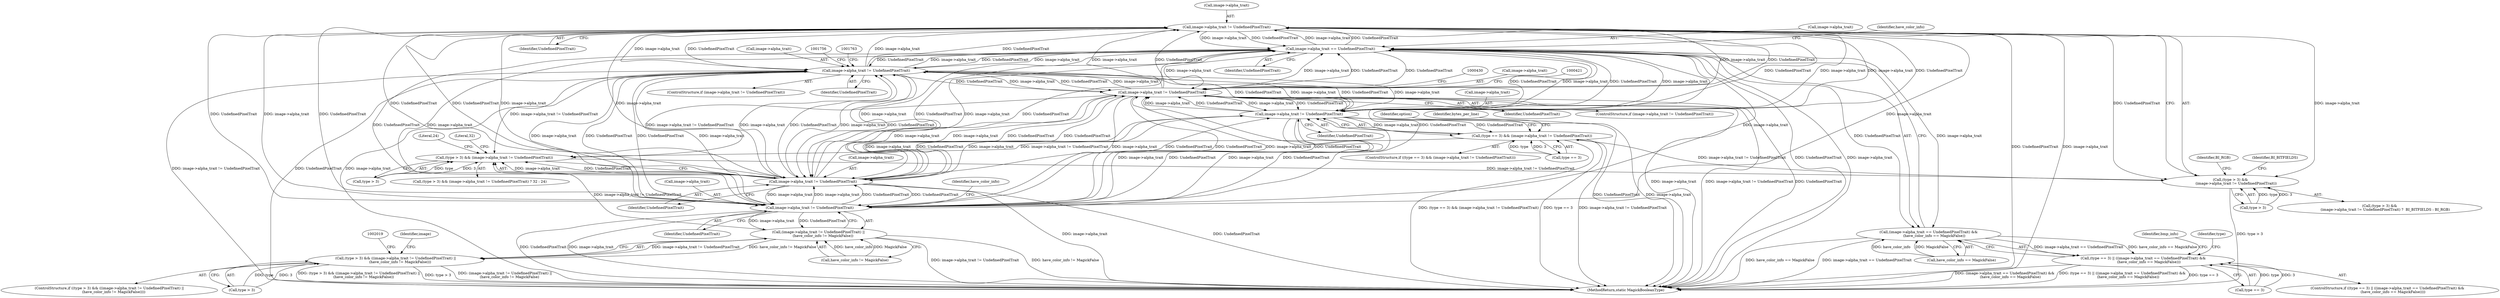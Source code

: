 digraph "0_ImageMagick_4cc6ec8a4197d4c008577127736bf7985d632323@pointer" {
"1000531" [label="(Call,image->alpha_trait != UndefinedPixelTrait)"];
"1000625" [label="(Call,image->alpha_trait == UndefinedPixelTrait)"];
"1001750" [label="(Call,image->alpha_trait != UndefinedPixelTrait)"];
"1000415" [label="(Call,image->alpha_trait != UndefinedPixelTrait)"];
"1000543" [label="(Call,image->alpha_trait != UndefinedPixelTrait)"];
"1000531" [label="(Call,image->alpha_trait != UndefinedPixelTrait)"];
"1002009" [label="(Call,image->alpha_trait != UndefinedPixelTrait)"];
"1000513" [label="(Call,image->alpha_trait != UndefinedPixelTrait)"];
"1000509" [label="(Call,(type > 3) && (image->alpha_trait != UndefinedPixelTrait))"];
"1000527" [label="(Call,(type > 3) &&\n          (image->alpha_trait != UndefinedPixelTrait))"];
"1000539" [label="(Call,(type == 3) && (image->alpha_trait != UndefinedPixelTrait))"];
"1000624" [label="(Call,(image->alpha_trait == UndefinedPixelTrait) &&\n          (have_color_info == MagickFalse))"];
"1000620" [label="(Call,(type == 3) || ((image->alpha_trait == UndefinedPixelTrait) &&\n          (have_color_info == MagickFalse)))"];
"1002008" [label="(Call,(image->alpha_trait != UndefinedPixelTrait) ||\n        (have_color_info != MagickFalse))"];
"1002004" [label="(Call,(type > 3) && ((image->alpha_trait != UndefinedPixelTrait) ||\n        (have_color_info != MagickFalse)))"];
"1000630" [label="(Call,have_color_info == MagickFalse)"];
"1000510" [label="(Call,type > 3)"];
"1002003" [label="(ControlStructure,if ((type > 3) && ((image->alpha_trait != UndefinedPixelTrait) ||\n        (have_color_info != MagickFalse))))"];
"1000535" [label="(Identifier,UndefinedPixelTrait)"];
"1000620" [label="(Call,(type == 3) || ((image->alpha_trait == UndefinedPixelTrait) &&\n          (have_color_info == MagickFalse)))"];
"1000647" [label="(Identifier,bmp_info)"];
"1000629" [label="(Identifier,UndefinedPixelTrait)"];
"1002005" [label="(Call,type > 3)"];
"1000416" [label="(Call,image->alpha_trait)"];
"1000540" [label="(Call,type == 3)"];
"1000544" [label="(Call,image->alpha_trait)"];
"1002015" [label="(Identifier,have_color_info)"];
"1000531" [label="(Call,image->alpha_trait != UndefinedPixelTrait)"];
"1000550" [label="(Identifier,option)"];
"1001750" [label="(Call,image->alpha_trait != UndefinedPixelTrait)"];
"1000536" [label="(Identifier,BI_BITFIELDS)"];
"1000517" [label="(Identifier,UndefinedPixelTrait)"];
"1000547" [label="(Identifier,UndefinedPixelTrait)"];
"1002010" [label="(Call,image->alpha_trait)"];
"1000519" [label="(Literal,24)"];
"1000563" [label="(Identifier,bytes_per_line)"];
"1000509" [label="(Call,(type > 3) && (image->alpha_trait != UndefinedPixelTrait))"];
"1002008" [label="(Call,(image->alpha_trait != UndefinedPixelTrait) ||\n        (have_color_info != MagickFalse))"];
"1002013" [label="(Identifier,UndefinedPixelTrait)"];
"1000528" [label="(Call,type > 3)"];
"1000539" [label="(Call,(type == 3) && (image->alpha_trait != UndefinedPixelTrait))"];
"1000635" [label="(Identifier,type)"];
"1000508" [label="(Call,(type > 3) && (image->alpha_trait != UndefinedPixelTrait) ? 32 : 24)"];
"1002009" [label="(Call,image->alpha_trait != UndefinedPixelTrait)"];
"1000518" [label="(Literal,32)"];
"1002596" [label="(MethodReturn,static MagickBooleanType)"];
"1000631" [label="(Identifier,have_color_info)"];
"1001751" [label="(Call,image->alpha_trait)"];
"1002323" [label="(Identifier,image)"];
"1001749" [label="(ControlStructure,if (image->alpha_trait != UndefinedPixelTrait))"];
"1002004" [label="(Call,(type > 3) && ((image->alpha_trait != UndefinedPixelTrait) ||\n        (have_color_info != MagickFalse)))"];
"1000526" [label="(Call,(type > 3) &&\n          (image->alpha_trait != UndefinedPixelTrait) ?  BI_BITFIELDS : BI_RGB)"];
"1000625" [label="(Call,image->alpha_trait == UndefinedPixelTrait)"];
"1000626" [label="(Call,image->alpha_trait)"];
"1000538" [label="(ControlStructure,if ((type == 3) && (image->alpha_trait != UndefinedPixelTrait)))"];
"1000619" [label="(ControlStructure,if ((type == 3) || ((image->alpha_trait == UndefinedPixelTrait) &&\n          (have_color_info == MagickFalse))))"];
"1000543" [label="(Call,image->alpha_trait != UndefinedPixelTrait)"];
"1002014" [label="(Call,have_color_info != MagickFalse)"];
"1000527" [label="(Call,(type > 3) &&\n          (image->alpha_trait != UndefinedPixelTrait))"];
"1000415" [label="(Call,image->alpha_trait != UndefinedPixelTrait)"];
"1000532" [label="(Call,image->alpha_trait)"];
"1000513" [label="(Call,image->alpha_trait != UndefinedPixelTrait)"];
"1001754" [label="(Identifier,UndefinedPixelTrait)"];
"1000537" [label="(Identifier,BI_RGB)"];
"1000419" [label="(Identifier,UndefinedPixelTrait)"];
"1000621" [label="(Call,type == 3)"];
"1000514" [label="(Call,image->alpha_trait)"];
"1000624" [label="(Call,(image->alpha_trait == UndefinedPixelTrait) &&\n          (have_color_info == MagickFalse))"];
"1000414" [label="(ControlStructure,if (image->alpha_trait != UndefinedPixelTrait))"];
"1000531" -> "1000527"  [label="AST: "];
"1000531" -> "1000535"  [label="CFG: "];
"1000532" -> "1000531"  [label="AST: "];
"1000535" -> "1000531"  [label="AST: "];
"1000527" -> "1000531"  [label="CFG: "];
"1000531" -> "1002596"  [label="DDG: UndefinedPixelTrait"];
"1000531" -> "1002596"  [label="DDG: image->alpha_trait"];
"1000531" -> "1000415"  [label="DDG: image->alpha_trait"];
"1000531" -> "1000415"  [label="DDG: UndefinedPixelTrait"];
"1000531" -> "1000513"  [label="DDG: image->alpha_trait"];
"1000531" -> "1000513"  [label="DDG: UndefinedPixelTrait"];
"1000531" -> "1000527"  [label="DDG: image->alpha_trait"];
"1000531" -> "1000527"  [label="DDG: UndefinedPixelTrait"];
"1000625" -> "1000531"  [label="DDG: image->alpha_trait"];
"1000625" -> "1000531"  [label="DDG: UndefinedPixelTrait"];
"1001750" -> "1000531"  [label="DDG: image->alpha_trait"];
"1001750" -> "1000531"  [label="DDG: UndefinedPixelTrait"];
"1000415" -> "1000531"  [label="DDG: image->alpha_trait"];
"1000415" -> "1000531"  [label="DDG: UndefinedPixelTrait"];
"1000543" -> "1000531"  [label="DDG: image->alpha_trait"];
"1000543" -> "1000531"  [label="DDG: UndefinedPixelTrait"];
"1002009" -> "1000531"  [label="DDG: image->alpha_trait"];
"1002009" -> "1000531"  [label="DDG: UndefinedPixelTrait"];
"1000513" -> "1000531"  [label="DDG: image->alpha_trait"];
"1000513" -> "1000531"  [label="DDG: UndefinedPixelTrait"];
"1000531" -> "1000543"  [label="DDG: image->alpha_trait"];
"1000531" -> "1000543"  [label="DDG: UndefinedPixelTrait"];
"1000531" -> "1000625"  [label="DDG: image->alpha_trait"];
"1000531" -> "1000625"  [label="DDG: UndefinedPixelTrait"];
"1000531" -> "1001750"  [label="DDG: image->alpha_trait"];
"1000531" -> "1001750"  [label="DDG: UndefinedPixelTrait"];
"1000531" -> "1002009"  [label="DDG: image->alpha_trait"];
"1000531" -> "1002009"  [label="DDG: UndefinedPixelTrait"];
"1000625" -> "1000624"  [label="AST: "];
"1000625" -> "1000629"  [label="CFG: "];
"1000626" -> "1000625"  [label="AST: "];
"1000629" -> "1000625"  [label="AST: "];
"1000631" -> "1000625"  [label="CFG: "];
"1000624" -> "1000625"  [label="CFG: "];
"1000625" -> "1002596"  [label="DDG: UndefinedPixelTrait"];
"1000625" -> "1002596"  [label="DDG: image->alpha_trait"];
"1000625" -> "1000415"  [label="DDG: image->alpha_trait"];
"1000625" -> "1000415"  [label="DDG: UndefinedPixelTrait"];
"1000625" -> "1000513"  [label="DDG: image->alpha_trait"];
"1000625" -> "1000513"  [label="DDG: UndefinedPixelTrait"];
"1000625" -> "1000543"  [label="DDG: image->alpha_trait"];
"1000625" -> "1000543"  [label="DDG: UndefinedPixelTrait"];
"1000625" -> "1000624"  [label="DDG: image->alpha_trait"];
"1000625" -> "1000624"  [label="DDG: UndefinedPixelTrait"];
"1001750" -> "1000625"  [label="DDG: image->alpha_trait"];
"1001750" -> "1000625"  [label="DDG: UndefinedPixelTrait"];
"1000415" -> "1000625"  [label="DDG: image->alpha_trait"];
"1000415" -> "1000625"  [label="DDG: UndefinedPixelTrait"];
"1000543" -> "1000625"  [label="DDG: image->alpha_trait"];
"1000543" -> "1000625"  [label="DDG: UndefinedPixelTrait"];
"1002009" -> "1000625"  [label="DDG: image->alpha_trait"];
"1002009" -> "1000625"  [label="DDG: UndefinedPixelTrait"];
"1000513" -> "1000625"  [label="DDG: image->alpha_trait"];
"1000513" -> "1000625"  [label="DDG: UndefinedPixelTrait"];
"1000625" -> "1001750"  [label="DDG: image->alpha_trait"];
"1000625" -> "1001750"  [label="DDG: UndefinedPixelTrait"];
"1000625" -> "1002009"  [label="DDG: image->alpha_trait"];
"1000625" -> "1002009"  [label="DDG: UndefinedPixelTrait"];
"1001750" -> "1001749"  [label="AST: "];
"1001750" -> "1001754"  [label="CFG: "];
"1001751" -> "1001750"  [label="AST: "];
"1001754" -> "1001750"  [label="AST: "];
"1001756" -> "1001750"  [label="CFG: "];
"1001763" -> "1001750"  [label="CFG: "];
"1001750" -> "1002596"  [label="DDG: image->alpha_trait"];
"1001750" -> "1002596"  [label="DDG: image->alpha_trait != UndefinedPixelTrait"];
"1001750" -> "1002596"  [label="DDG: UndefinedPixelTrait"];
"1001750" -> "1000415"  [label="DDG: image->alpha_trait"];
"1001750" -> "1000415"  [label="DDG: UndefinedPixelTrait"];
"1001750" -> "1000509"  [label="DDG: image->alpha_trait != UndefinedPixelTrait"];
"1001750" -> "1000513"  [label="DDG: image->alpha_trait"];
"1001750" -> "1000513"  [label="DDG: UndefinedPixelTrait"];
"1001750" -> "1000543"  [label="DDG: image->alpha_trait"];
"1001750" -> "1000543"  [label="DDG: UndefinedPixelTrait"];
"1000415" -> "1001750"  [label="DDG: image->alpha_trait"];
"1000415" -> "1001750"  [label="DDG: UndefinedPixelTrait"];
"1000543" -> "1001750"  [label="DDG: image->alpha_trait"];
"1000543" -> "1001750"  [label="DDG: UndefinedPixelTrait"];
"1002009" -> "1001750"  [label="DDG: image->alpha_trait"];
"1002009" -> "1001750"  [label="DDG: UndefinedPixelTrait"];
"1000513" -> "1001750"  [label="DDG: image->alpha_trait"];
"1000513" -> "1001750"  [label="DDG: UndefinedPixelTrait"];
"1001750" -> "1002009"  [label="DDG: image->alpha_trait"];
"1001750" -> "1002009"  [label="DDG: UndefinedPixelTrait"];
"1000415" -> "1000414"  [label="AST: "];
"1000415" -> "1000419"  [label="CFG: "];
"1000416" -> "1000415"  [label="AST: "];
"1000419" -> "1000415"  [label="AST: "];
"1000421" -> "1000415"  [label="CFG: "];
"1000430" -> "1000415"  [label="CFG: "];
"1000415" -> "1002596"  [label="DDG: image->alpha_trait"];
"1000415" -> "1002596"  [label="DDG: image->alpha_trait != UndefinedPixelTrait"];
"1000415" -> "1002596"  [label="DDG: UndefinedPixelTrait"];
"1000543" -> "1000415"  [label="DDG: image->alpha_trait"];
"1000543" -> "1000415"  [label="DDG: UndefinedPixelTrait"];
"1002009" -> "1000415"  [label="DDG: image->alpha_trait"];
"1002009" -> "1000415"  [label="DDG: UndefinedPixelTrait"];
"1000513" -> "1000415"  [label="DDG: image->alpha_trait"];
"1000513" -> "1000415"  [label="DDG: UndefinedPixelTrait"];
"1000415" -> "1000509"  [label="DDG: image->alpha_trait != UndefinedPixelTrait"];
"1000415" -> "1000513"  [label="DDG: image->alpha_trait"];
"1000415" -> "1000513"  [label="DDG: UndefinedPixelTrait"];
"1000415" -> "1000543"  [label="DDG: image->alpha_trait"];
"1000415" -> "1000543"  [label="DDG: UndefinedPixelTrait"];
"1000415" -> "1002009"  [label="DDG: image->alpha_trait"];
"1000415" -> "1002009"  [label="DDG: UndefinedPixelTrait"];
"1000543" -> "1000539"  [label="AST: "];
"1000543" -> "1000547"  [label="CFG: "];
"1000544" -> "1000543"  [label="AST: "];
"1000547" -> "1000543"  [label="AST: "];
"1000539" -> "1000543"  [label="CFG: "];
"1000543" -> "1002596"  [label="DDG: UndefinedPixelTrait"];
"1000543" -> "1002596"  [label="DDG: image->alpha_trait"];
"1000543" -> "1000513"  [label="DDG: image->alpha_trait"];
"1000543" -> "1000513"  [label="DDG: UndefinedPixelTrait"];
"1000543" -> "1000539"  [label="DDG: image->alpha_trait"];
"1000543" -> "1000539"  [label="DDG: UndefinedPixelTrait"];
"1002009" -> "1000543"  [label="DDG: image->alpha_trait"];
"1002009" -> "1000543"  [label="DDG: UndefinedPixelTrait"];
"1000513" -> "1000543"  [label="DDG: image->alpha_trait"];
"1000513" -> "1000543"  [label="DDG: UndefinedPixelTrait"];
"1000543" -> "1002009"  [label="DDG: image->alpha_trait"];
"1000543" -> "1002009"  [label="DDG: UndefinedPixelTrait"];
"1002009" -> "1002008"  [label="AST: "];
"1002009" -> "1002013"  [label="CFG: "];
"1002010" -> "1002009"  [label="AST: "];
"1002013" -> "1002009"  [label="AST: "];
"1002015" -> "1002009"  [label="CFG: "];
"1002008" -> "1002009"  [label="CFG: "];
"1002009" -> "1002596"  [label="DDG: image->alpha_trait"];
"1002009" -> "1002596"  [label="DDG: UndefinedPixelTrait"];
"1002009" -> "1000513"  [label="DDG: image->alpha_trait"];
"1002009" -> "1000513"  [label="DDG: UndefinedPixelTrait"];
"1002009" -> "1002008"  [label="DDG: image->alpha_trait"];
"1002009" -> "1002008"  [label="DDG: UndefinedPixelTrait"];
"1000513" -> "1002009"  [label="DDG: image->alpha_trait"];
"1000513" -> "1002009"  [label="DDG: UndefinedPixelTrait"];
"1000513" -> "1000509"  [label="AST: "];
"1000513" -> "1000517"  [label="CFG: "];
"1000514" -> "1000513"  [label="AST: "];
"1000517" -> "1000513"  [label="AST: "];
"1000509" -> "1000513"  [label="CFG: "];
"1000513" -> "1002596"  [label="DDG: image->alpha_trait"];
"1000513" -> "1002596"  [label="DDG: UndefinedPixelTrait"];
"1000513" -> "1000509"  [label="DDG: image->alpha_trait"];
"1000513" -> "1000509"  [label="DDG: UndefinedPixelTrait"];
"1000509" -> "1000508"  [label="AST: "];
"1000509" -> "1000510"  [label="CFG: "];
"1000510" -> "1000509"  [label="AST: "];
"1000518" -> "1000509"  [label="CFG: "];
"1000519" -> "1000509"  [label="CFG: "];
"1000510" -> "1000509"  [label="DDG: type"];
"1000510" -> "1000509"  [label="DDG: 3"];
"1000539" -> "1000509"  [label="DDG: image->alpha_trait != UndefinedPixelTrait"];
"1002008" -> "1000509"  [label="DDG: image->alpha_trait != UndefinedPixelTrait"];
"1000509" -> "1000527"  [label="DDG: image->alpha_trait != UndefinedPixelTrait"];
"1000527" -> "1000526"  [label="AST: "];
"1000527" -> "1000528"  [label="CFG: "];
"1000528" -> "1000527"  [label="AST: "];
"1000536" -> "1000527"  [label="CFG: "];
"1000537" -> "1000527"  [label="CFG: "];
"1000527" -> "1002596"  [label="DDG: type > 3"];
"1000528" -> "1000527"  [label="DDG: type"];
"1000528" -> "1000527"  [label="DDG: 3"];
"1000527" -> "1000539"  [label="DDG: image->alpha_trait != UndefinedPixelTrait"];
"1000539" -> "1000538"  [label="AST: "];
"1000539" -> "1000540"  [label="CFG: "];
"1000540" -> "1000539"  [label="AST: "];
"1000550" -> "1000539"  [label="CFG: "];
"1000563" -> "1000539"  [label="CFG: "];
"1000539" -> "1002596"  [label="DDG: type == 3"];
"1000539" -> "1002596"  [label="DDG: image->alpha_trait != UndefinedPixelTrait"];
"1000539" -> "1002596"  [label="DDG: (type == 3) && (image->alpha_trait != UndefinedPixelTrait)"];
"1000540" -> "1000539"  [label="DDG: type"];
"1000540" -> "1000539"  [label="DDG: 3"];
"1000624" -> "1000620"  [label="AST: "];
"1000624" -> "1000630"  [label="CFG: "];
"1000630" -> "1000624"  [label="AST: "];
"1000620" -> "1000624"  [label="CFG: "];
"1000624" -> "1002596"  [label="DDG: have_color_info == MagickFalse"];
"1000624" -> "1002596"  [label="DDG: image->alpha_trait == UndefinedPixelTrait"];
"1000624" -> "1000620"  [label="DDG: image->alpha_trait == UndefinedPixelTrait"];
"1000624" -> "1000620"  [label="DDG: have_color_info == MagickFalse"];
"1000630" -> "1000624"  [label="DDG: have_color_info"];
"1000630" -> "1000624"  [label="DDG: MagickFalse"];
"1000620" -> "1000619"  [label="AST: "];
"1000620" -> "1000621"  [label="CFG: "];
"1000621" -> "1000620"  [label="AST: "];
"1000635" -> "1000620"  [label="CFG: "];
"1000647" -> "1000620"  [label="CFG: "];
"1000620" -> "1002596"  [label="DDG: type == 3"];
"1000620" -> "1002596"  [label="DDG: (image->alpha_trait == UndefinedPixelTrait) &&\n          (have_color_info == MagickFalse)"];
"1000620" -> "1002596"  [label="DDG: (type == 3) || ((image->alpha_trait == UndefinedPixelTrait) &&\n          (have_color_info == MagickFalse))"];
"1000621" -> "1000620"  [label="DDG: type"];
"1000621" -> "1000620"  [label="DDG: 3"];
"1002008" -> "1002004"  [label="AST: "];
"1002008" -> "1002014"  [label="CFG: "];
"1002014" -> "1002008"  [label="AST: "];
"1002004" -> "1002008"  [label="CFG: "];
"1002008" -> "1002596"  [label="DDG: have_color_info != MagickFalse"];
"1002008" -> "1002596"  [label="DDG: image->alpha_trait != UndefinedPixelTrait"];
"1002008" -> "1002004"  [label="DDG: image->alpha_trait != UndefinedPixelTrait"];
"1002008" -> "1002004"  [label="DDG: have_color_info != MagickFalse"];
"1002014" -> "1002008"  [label="DDG: have_color_info"];
"1002014" -> "1002008"  [label="DDG: MagickFalse"];
"1002004" -> "1002003"  [label="AST: "];
"1002004" -> "1002005"  [label="CFG: "];
"1002005" -> "1002004"  [label="AST: "];
"1002019" -> "1002004"  [label="CFG: "];
"1002323" -> "1002004"  [label="CFG: "];
"1002004" -> "1002596"  [label="DDG: (image->alpha_trait != UndefinedPixelTrait) ||\n        (have_color_info != MagickFalse)"];
"1002004" -> "1002596"  [label="DDG: (type > 3) && ((image->alpha_trait != UndefinedPixelTrait) ||\n        (have_color_info != MagickFalse))"];
"1002004" -> "1002596"  [label="DDG: type > 3"];
"1002005" -> "1002004"  [label="DDG: type"];
"1002005" -> "1002004"  [label="DDG: 3"];
}
